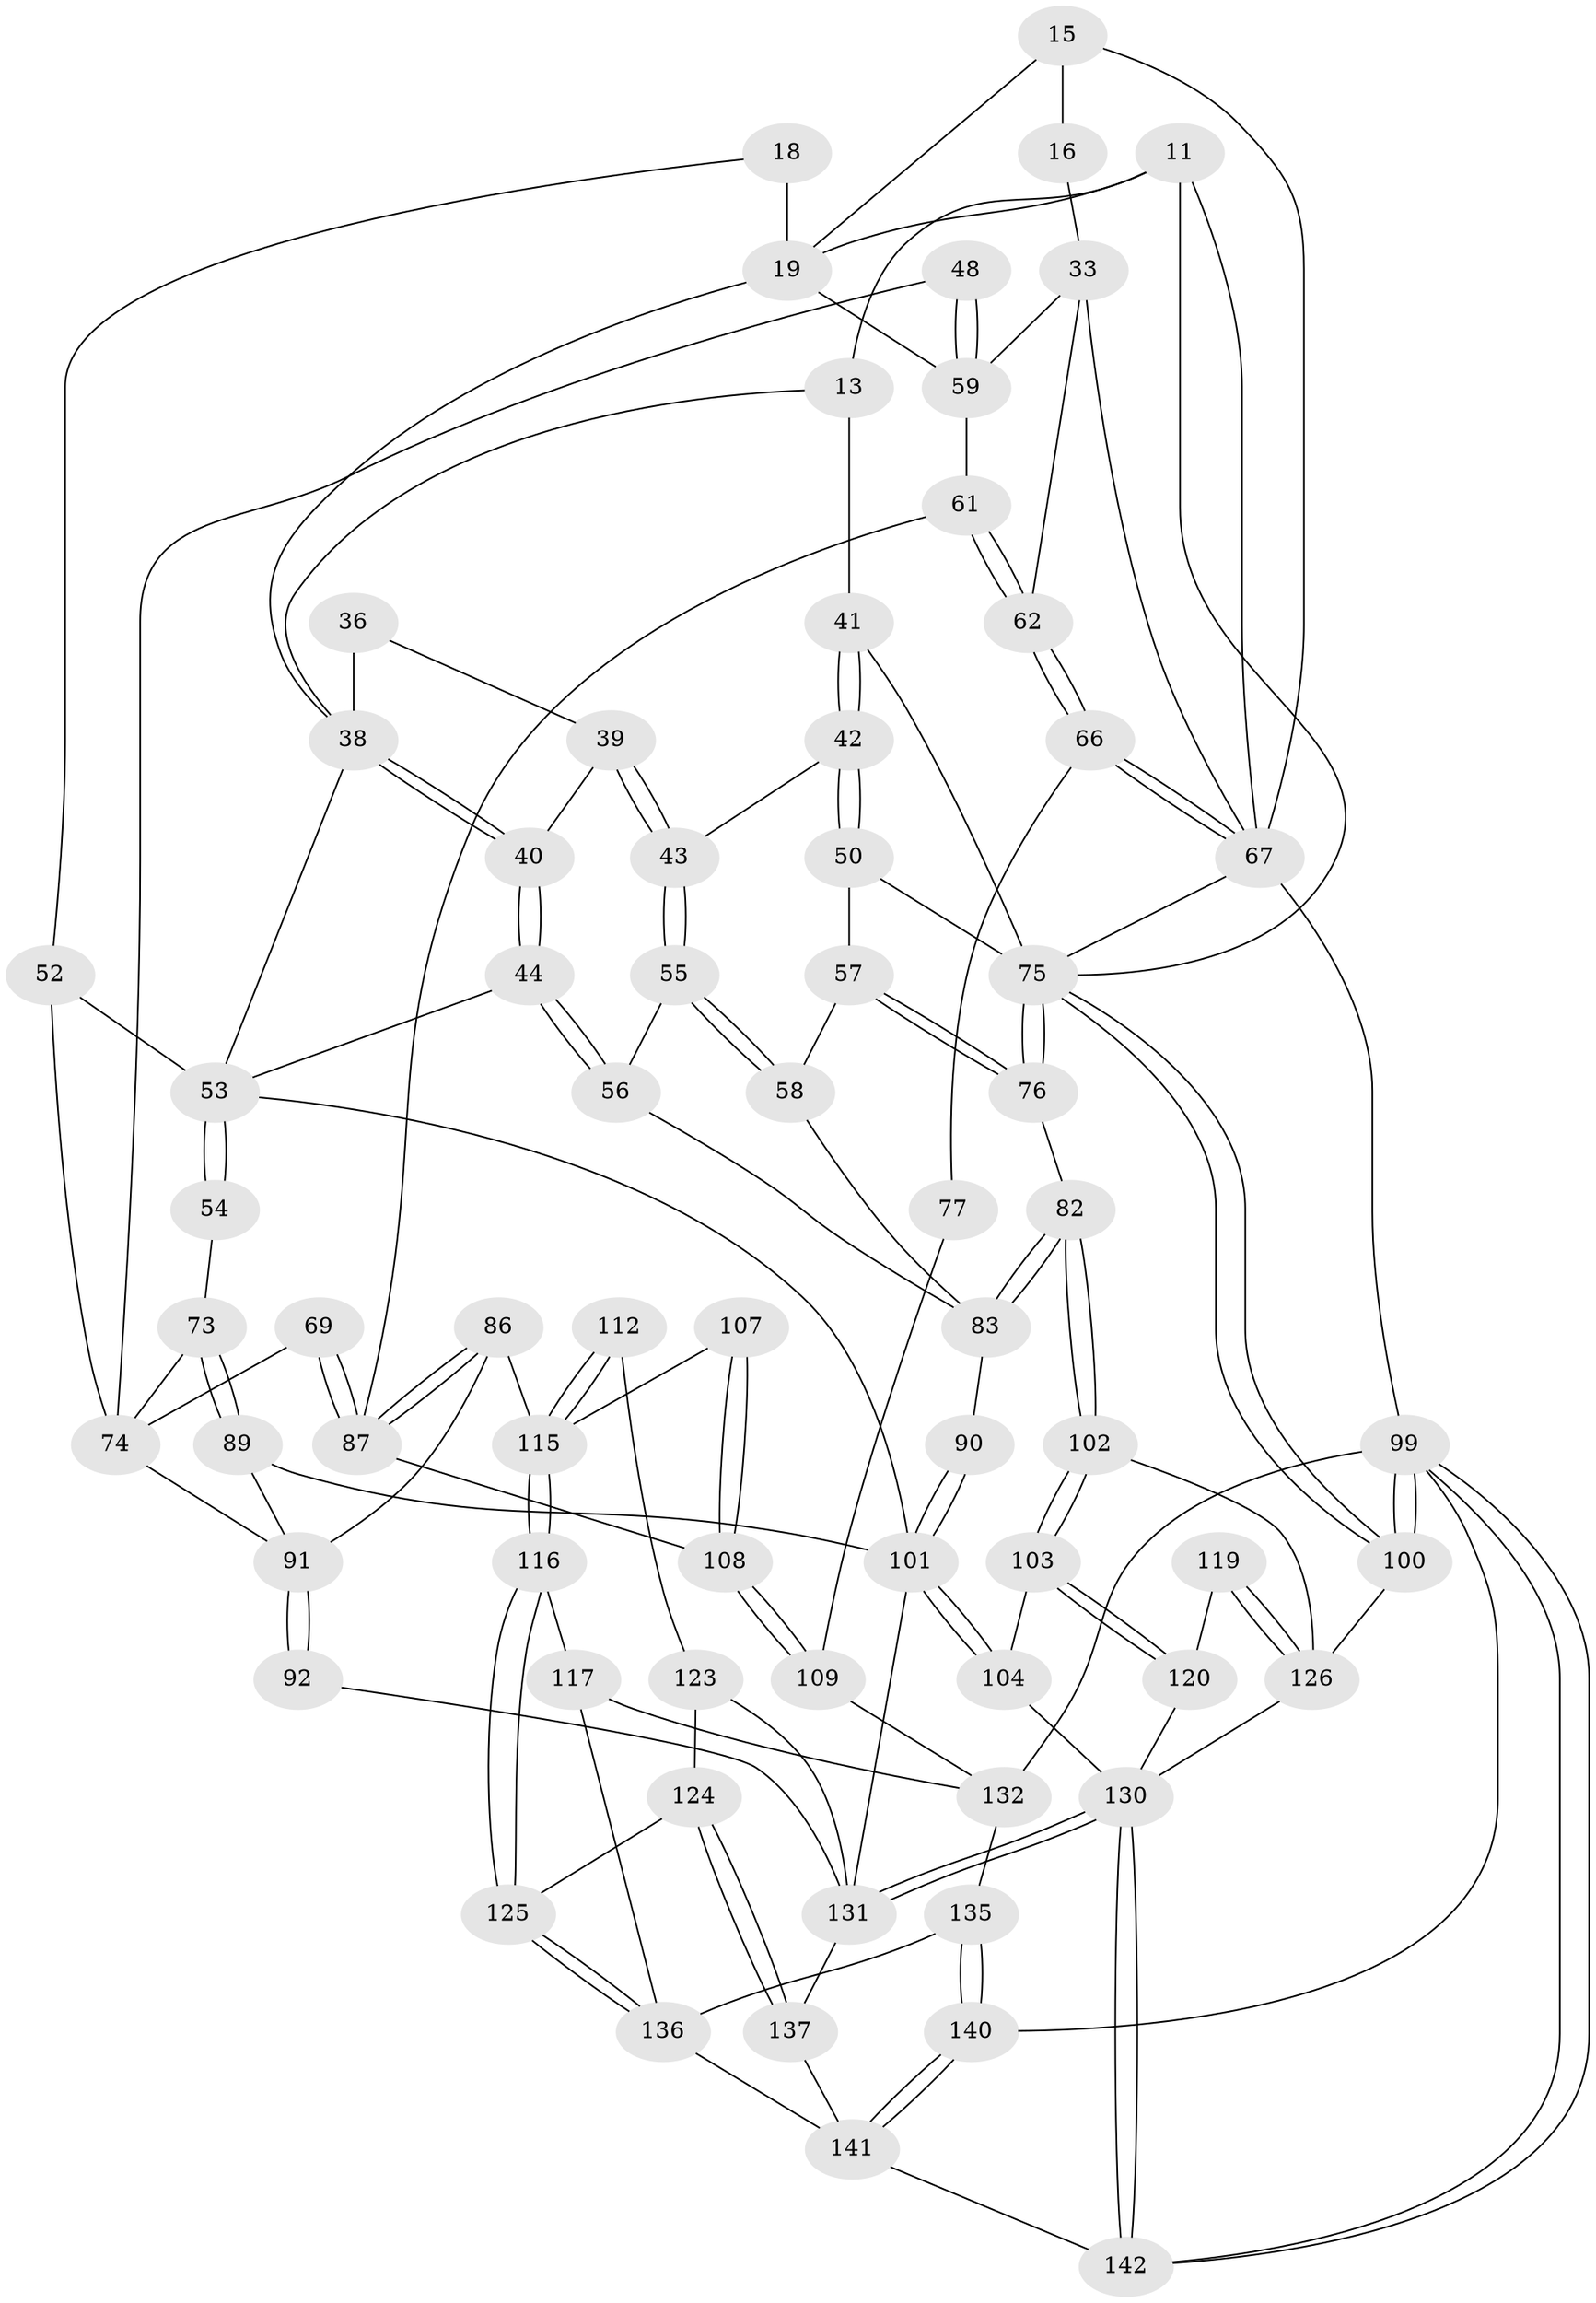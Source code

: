 // original degree distribution, {3: 0.02112676056338028, 4: 0.19718309859154928, 6: 0.19718309859154928, 5: 0.5845070422535211}
// Generated by graph-tools (version 1.1) at 2025/00/03/09/25 05:00:51]
// undirected, 71 vertices, 157 edges
graph export_dot {
graph [start="1"]
  node [color=gray90,style=filled];
  11 [pos="+0.8679335892638622+0.09298256820283754",super="+4"];
  13 [pos="+0.7983036799565273+0.13136085067558073",super="+12"];
  15 [pos="+0.0536321198129938+0.06231827062635485",super="+10+9"];
  16 [pos="+0.08170203365005499+0.14316057449264935"];
  18 [pos="+0.417572731610473+0.084118833745607"];
  19 [pos="+0.2861585529235158+0.17519666736290043",super="+17"];
  33 [pos="+0.04008539625242159+0.24571929887753788",super="+24"];
  36 [pos="+0.7339735491982219+0.18636648926855617",super="+35"];
  38 [pos="+0.660538910813563+0.22648361663349995",super="+26+25"];
  39 [pos="+0.7817476623916616+0.24602025096847677"];
  40 [pos="+0.6865001129105128+0.28178490068308854"];
  41 [pos="+0.9063283650317696+0.2659583744841971",super="+37"];
  42 [pos="+0.8876873498238191+0.29850554767666126"];
  43 [pos="+0.7969340659858231+0.2746902955745164"];
  44 [pos="+0.6524863551812679+0.32194246280043537"];
  48 [pos="+0.29398255818153957+0.33771488951105577"];
  50 [pos="+0.9334245200152989+0.3685231487598857"];
  52 [pos="+0.44621830305751997+0.3902801381941824",super="+46"];
  53 [pos="+0.5511174979873205+0.43336431072145376",super="+45+27+28+51"];
  54 [pos="+0.5099304203987199+0.42244504552394524"];
  55 [pos="+0.7724235520857807+0.37536172865155315"];
  56 [pos="+0.7280989850896397+0.39544149520849137"];
  57 [pos="+0.8963301102038915+0.4223486995907891"];
  58 [pos="+0.8734669553046519+0.4342292253991213"];
  59 [pos="+0.18503064883855627+0.42828687990066666",super="+23+22"];
  61 [pos="+0.09893518926820129+0.4466540708682791",super="+60"];
  62 [pos="+0.06797157759932804+0.3768506432373426"];
  66 [pos="+0+0.45745305273647013"];
  67 [pos="+0+0.4672260507809667",super="+34+14+6"];
  69 [pos="+0.3182418890444034+0.4828654922710507"];
  73 [pos="+0.4480833059000871+0.4858284378784344"];
  74 [pos="+0.4016985869216217+0.5061253567974857",super="+71+68"];
  75 [pos="+1+0.5707102141636731",super="+49+30+31+32"];
  76 [pos="+1+0.5705413399487808"];
  77 [pos="+0.03827629863317101+0.4583406380565272"];
  82 [pos="+0.9314764162222747+0.6103720284495646"];
  83 [pos="+0.8315193864473709+0.5533627362242195",super="+72"];
  86 [pos="+0.3507469452762319+0.6424769976989033"];
  87 [pos="+0.3051006973409036+0.5996616327605204",super="+78+70"];
  89 [pos="+0.48137625179562+0.5490897955505191"];
  90 [pos="+0.7855356504156096+0.5776204826979461",super="+64"];
  91 [pos="+0.4768791130808396+0.5529210034652102",super="+84+85"];
  92 [pos="+0.4254998869137598+0.6170745831585545"];
  99 [pos="+1+1",super="+98+97"];
  100 [pos="+1+0.9101600692354118"];
  101 [pos="+0.745114181212918+0.633965676220412",super="+93"];
  102 [pos="+0.9195751711526375+0.6560632262257967"];
  103 [pos="+0.8127634763638922+0.733258239705012"];
  104 [pos="+0.7873914525957906+0.7329191515639191"];
  107 [pos="+0.22766864521659042+0.6906820095189689"];
  108 [pos="+0.1433557542933287+0.7235216095572222",super="+80+79"];
  109 [pos="+0.13156296591794447+0.7504873287012501",super="+95"];
  112 [pos="+0.3497743319413113+0.6483350115359777"];
  115 [pos="+0.24287273993146738+0.8009153738195306",super="+106+105"];
  116 [pos="+0.24201033016736362+0.8046825231093985"];
  117 [pos="+0.2213463879439917+0.8164369453713171"];
  119 [pos="+0.9208881634707649+0.7458178661625545"];
  120 [pos="+0.8850389580831661+0.7803285882713109"];
  123 [pos="+0.41262963779062767+0.793114325756102",super="+111"];
  124 [pos="+0.37613625559933545+0.8242561161835"];
  125 [pos="+0.36742967471441573+0.8277790305301009"];
  126 [pos="+1+0.8717549134138709",super="+114"];
  130 [pos="+0.7119054687819392+1",super="+129+121"];
  131 [pos="+0.5822854846912348+0.8838626618455248",super="+127+122+110"];
  132 [pos="+0.08838911427115517+0.852120397204442",super="+96+118"];
  135 [pos="+0.09543483853006561+0.9095101315237827"];
  136 [pos="+0.3422410514953039+0.8810726213295121",super="+133+134"];
  137 [pos="+0.428056178692856+0.9651207611447148"];
  140 [pos="+0+1"];
  141 [pos="+0.2876091623541297+1",super="+139"];
  142 [pos="+0.7331099480215576+1"];
  11 -- 13 [weight=2];
  11 -- 67;
  11 -- 75;
  11 -- 19;
  13 -- 41;
  13 -- 38;
  15 -- 16 [weight=2];
  15 -- 67 [weight=2];
  15 -- 19;
  16 -- 33;
  18 -- 19 [weight=2];
  18 -- 52;
  19 -- 59;
  19 -- 38;
  33 -- 62;
  33 -- 67;
  33 -- 59;
  36 -- 38 [weight=3];
  36 -- 39;
  38 -- 40;
  38 -- 40;
  38 -- 53;
  39 -- 40;
  39 -- 43;
  39 -- 43;
  40 -- 44;
  40 -- 44;
  41 -- 42;
  41 -- 42;
  41 -- 75 [weight=2];
  42 -- 43;
  42 -- 50;
  42 -- 50;
  43 -- 55;
  43 -- 55;
  44 -- 56;
  44 -- 56;
  44 -- 53;
  48 -- 59 [weight=2];
  48 -- 59;
  48 -- 74;
  50 -- 57;
  50 -- 75;
  52 -- 74 [weight=2];
  52 -- 53 [weight=2];
  53 -- 54 [weight=2];
  53 -- 54;
  53 -- 101;
  54 -- 73;
  55 -- 56;
  55 -- 58;
  55 -- 58;
  56 -- 83;
  57 -- 58;
  57 -- 76;
  57 -- 76;
  58 -- 83;
  59 -- 61;
  61 -- 62;
  61 -- 62;
  61 -- 87;
  62 -- 66;
  62 -- 66;
  66 -- 67;
  66 -- 67;
  66 -- 77;
  67 -- 99 [weight=3];
  67 -- 75;
  69 -- 87 [weight=2];
  69 -- 87;
  69 -- 74;
  73 -- 74;
  73 -- 89;
  73 -- 89;
  74 -- 91;
  75 -- 76;
  75 -- 76;
  75 -- 100;
  75 -- 100;
  76 -- 82;
  77 -- 109;
  82 -- 83;
  82 -- 83;
  82 -- 102;
  82 -- 102;
  83 -- 90 [weight=2];
  86 -- 87;
  86 -- 87;
  86 -- 91;
  86 -- 115;
  87 -- 108;
  89 -- 91;
  89 -- 101;
  90 -- 101 [weight=2];
  90 -- 101;
  91 -- 92 [weight=2];
  91 -- 92;
  92 -- 131;
  99 -- 100;
  99 -- 100;
  99 -- 142;
  99 -- 142;
  99 -- 140;
  99 -- 132;
  100 -- 126;
  101 -- 104;
  101 -- 104;
  101 -- 131;
  102 -- 103;
  102 -- 103;
  102 -- 126;
  103 -- 104;
  103 -- 120;
  103 -- 120;
  104 -- 130;
  107 -- 108 [weight=2];
  107 -- 108;
  107 -- 115;
  108 -- 109 [weight=2];
  108 -- 109;
  109 -- 132 [weight=2];
  112 -- 115 [weight=2];
  112 -- 115;
  112 -- 123;
  115 -- 116;
  115 -- 116;
  116 -- 117;
  116 -- 125;
  116 -- 125;
  117 -- 136;
  117 -- 132;
  119 -- 120;
  119 -- 126 [weight=2];
  119 -- 126;
  120 -- 130;
  123 -- 124;
  123 -- 131 [weight=2];
  124 -- 125;
  124 -- 137;
  124 -- 137;
  125 -- 136;
  125 -- 136;
  126 -- 130;
  130 -- 131 [weight=2];
  130 -- 131;
  130 -- 142;
  130 -- 142;
  131 -- 137;
  132 -- 135;
  135 -- 140;
  135 -- 140;
  135 -- 136;
  136 -- 141 [weight=2];
  137 -- 141;
  140 -- 141;
  140 -- 141;
  141 -- 142;
}
